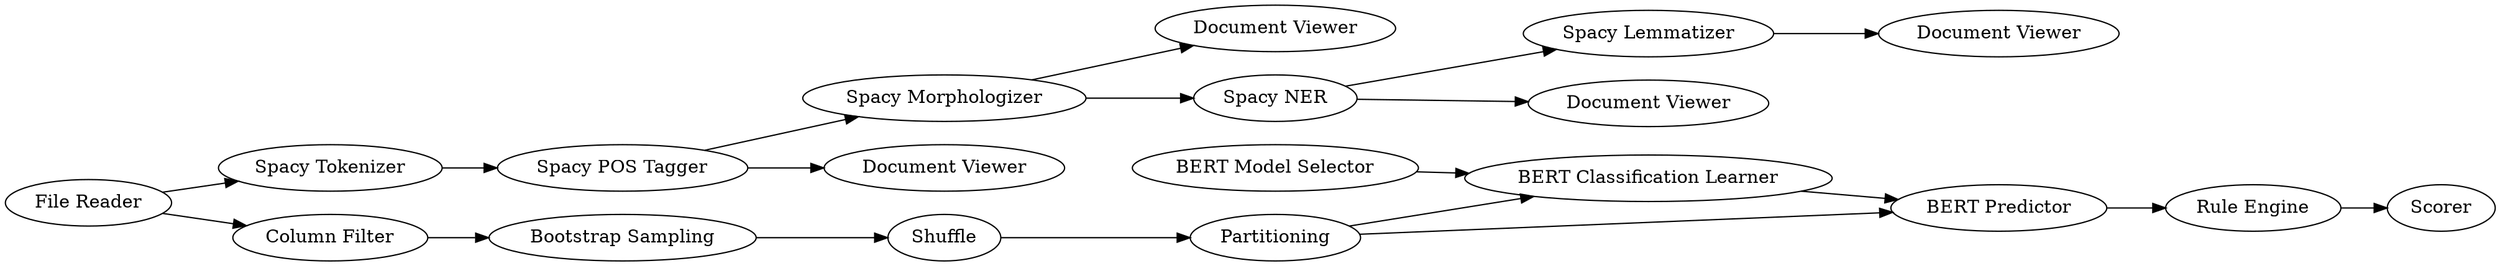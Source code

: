 digraph {
	940 -> 942
	903 -> 902
	938 -> 945
	904 -> 905
	898 -> 903
	898 -> 901
	881 -> 4
	909 -> 904
	945 -> 940
	946 -> 938
	942 -> 928
	903 -> 909
	881 -> 934
	934 -> 946
	945 -> 942
	909 -> 910
	4 -> 898
	928 -> 927
	941 -> 940
	942 [label="BERT Predictor"]
	909 [label="Spacy NER"]
	910 [label="Document Viewer"]
	928 [label="Rule Engine"]
	941 [label="BERT Model Selector"]
	905 [label="Document Viewer"]
	938 [label=Shuffle]
	904 [label="Spacy Lemmatizer"]
	902 [label="Document Viewer"]
	946 [label="Bootstrap Sampling"]
	901 [label="Document Viewer"]
	4 [label="Spacy Tokenizer"]
	927 [label=Scorer]
	945 [label=Partitioning]
	940 [label="BERT Classification Learner"]
	934 [label="Column Filter"]
	903 [label="Spacy Morphologizer"]
	881 [label="File Reader"]
	898 [label="Spacy POS Tagger"]
	rankdir=LR
}
